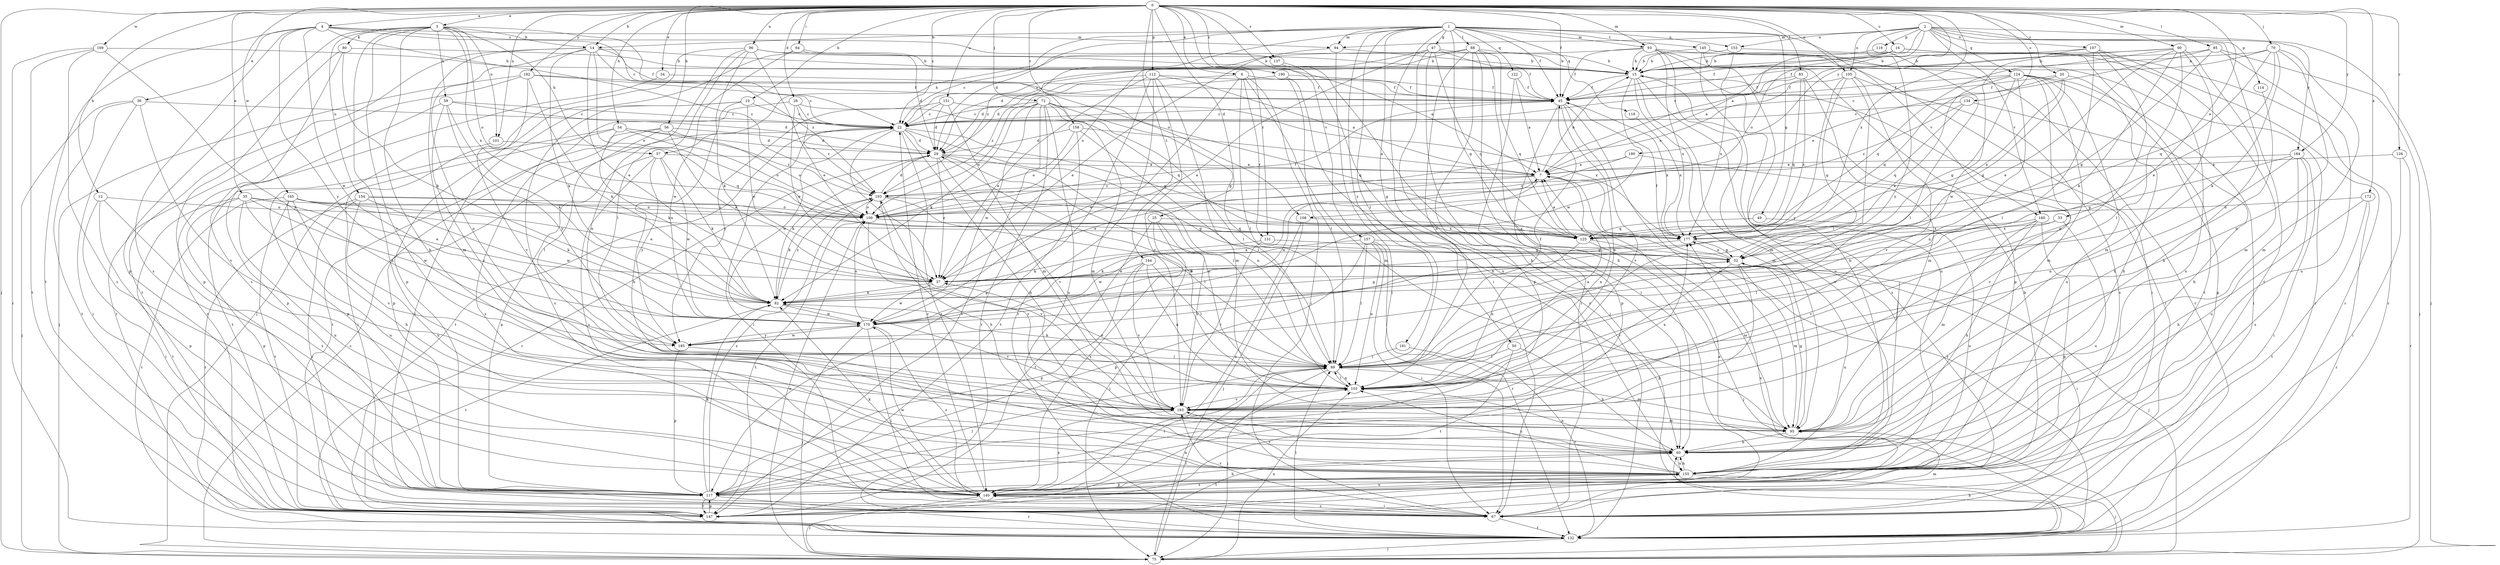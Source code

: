 strict digraph  {
0;
1;
2;
3;
4;
6;
7;
10;
12;
14;
15;
16;
20;
22;
25;
28;
29;
33;
34;
35;
36;
37;
45;
47;
49;
50;
52;
54;
56;
57;
59;
60;
64;
67;
70;
72;
75;
80;
82;
83;
85;
88;
89;
90;
93;
94;
95;
96;
101;
103;
105;
107;
108;
109;
112;
114;
116;
117;
118;
122;
124;
125;
126;
131;
132;
134;
137;
140;
144;
145;
147;
151;
153;
154;
155;
157;
158;
160;
163;
165;
169;
170;
172;
177;
180;
182;
184;
185;
190;
191;
193;
0 -> 3  [label=a];
0 -> 4  [label=a];
0 -> 6  [label=a];
0 -> 10  [label=b];
0 -> 12  [label=b];
0 -> 14  [label=b];
0 -> 16  [label=c];
0 -> 20  [label=c];
0 -> 22  [label=c];
0 -> 25  [label=d];
0 -> 28  [label=d];
0 -> 33  [label=e];
0 -> 34  [label=e];
0 -> 35  [label=e];
0 -> 45  [label=f];
0 -> 54  [label=h];
0 -> 56  [label=h];
0 -> 64  [label=i];
0 -> 70  [label=j];
0 -> 72  [label=j];
0 -> 75  [label=j];
0 -> 83  [label=l];
0 -> 85  [label=l];
0 -> 90  [label=m];
0 -> 93  [label=m];
0 -> 96  [label=n];
0 -> 101  [label=n];
0 -> 105  [label=o];
0 -> 112  [label=p];
0 -> 126  [label=r];
0 -> 131  [label=r];
0 -> 134  [label=s];
0 -> 137  [label=s];
0 -> 144  [label=t];
0 -> 151  [label=u];
0 -> 157  [label=v];
0 -> 158  [label=v];
0 -> 165  [label=w];
0 -> 169  [label=w];
0 -> 172  [label=x];
0 -> 177  [label=x];
0 -> 180  [label=y];
0 -> 182  [label=y];
0 -> 184  [label=y];
0 -> 190  [label=z];
1 -> 14  [label=b];
1 -> 29  [label=d];
1 -> 45  [label=f];
1 -> 47  [label=g];
1 -> 49  [label=g];
1 -> 50  [label=g];
1 -> 52  [label=g];
1 -> 57  [label=h];
1 -> 67  [label=i];
1 -> 88  [label=l];
1 -> 89  [label=l];
1 -> 93  [label=m];
1 -> 94  [label=m];
1 -> 118  [label=q];
1 -> 122  [label=q];
1 -> 145  [label=t];
1 -> 153  [label=u];
1 -> 160  [label=v];
1 -> 191  [label=z];
1 -> 193  [label=z];
2 -> 7  [label=a];
2 -> 75  [label=j];
2 -> 94  [label=m];
2 -> 105  [label=o];
2 -> 107  [label=o];
2 -> 108  [label=o];
2 -> 114  [label=p];
2 -> 116  [label=p];
2 -> 124  [label=q];
2 -> 147  [label=t];
2 -> 153  [label=u];
2 -> 160  [label=v];
2 -> 184  [label=y];
2 -> 185  [label=y];
3 -> 14  [label=b];
3 -> 57  [label=h];
3 -> 59  [label=h];
3 -> 60  [label=h];
3 -> 80  [label=k];
3 -> 101  [label=n];
3 -> 108  [label=o];
3 -> 109  [label=o];
3 -> 117  [label=p];
3 -> 154  [label=u];
3 -> 155  [label=u];
3 -> 163  [label=v];
3 -> 177  [label=x];
4 -> 22  [label=c];
4 -> 36  [label=e];
4 -> 94  [label=m];
4 -> 137  [label=s];
4 -> 140  [label=s];
4 -> 147  [label=t];
4 -> 170  [label=w];
4 -> 185  [label=y];
4 -> 193  [label=z];
6 -> 29  [label=d];
6 -> 45  [label=f];
6 -> 67  [label=i];
6 -> 89  [label=l];
6 -> 95  [label=m];
6 -> 131  [label=r];
6 -> 170  [label=w];
7 -> 15  [label=b];
7 -> 37  [label=e];
7 -> 103  [label=n];
7 -> 132  [label=r];
7 -> 170  [label=w];
7 -> 193  [label=z];
10 -> 22  [label=c];
10 -> 37  [label=e];
10 -> 60  [label=h];
10 -> 67  [label=i];
10 -> 140  [label=s];
12 -> 67  [label=i];
12 -> 109  [label=o];
12 -> 117  [label=p];
12 -> 140  [label=s];
14 -> 15  [label=b];
14 -> 37  [label=e];
14 -> 45  [label=f];
14 -> 82  [label=k];
14 -> 95  [label=m];
14 -> 103  [label=n];
14 -> 109  [label=o];
14 -> 147  [label=t];
14 -> 193  [label=z];
15 -> 45  [label=f];
15 -> 67  [label=i];
15 -> 95  [label=m];
15 -> 140  [label=s];
15 -> 155  [label=u];
15 -> 170  [label=w];
16 -> 7  [label=a];
16 -> 15  [label=b];
16 -> 45  [label=f];
16 -> 95  [label=m];
16 -> 132  [label=r];
20 -> 45  [label=f];
20 -> 52  [label=g];
20 -> 60  [label=h];
20 -> 125  [label=q];
20 -> 177  [label=x];
22 -> 29  [label=d];
22 -> 37  [label=e];
22 -> 60  [label=h];
22 -> 67  [label=i];
22 -> 103  [label=n];
22 -> 125  [label=q];
22 -> 140  [label=s];
22 -> 147  [label=t];
22 -> 170  [label=w];
25 -> 75  [label=j];
25 -> 140  [label=s];
25 -> 147  [label=t];
25 -> 163  [label=v];
25 -> 177  [label=x];
28 -> 22  [label=c];
28 -> 37  [label=e];
28 -> 117  [label=p];
28 -> 125  [label=q];
28 -> 193  [label=z];
29 -> 7  [label=a];
29 -> 37  [label=e];
29 -> 82  [label=k];
29 -> 89  [label=l];
29 -> 103  [label=n];
29 -> 132  [label=r];
29 -> 163  [label=v];
33 -> 89  [label=l];
33 -> 155  [label=u];
33 -> 177  [label=x];
34 -> 45  [label=f];
34 -> 132  [label=r];
35 -> 37  [label=e];
35 -> 109  [label=o];
35 -> 117  [label=p];
35 -> 147  [label=t];
35 -> 155  [label=u];
35 -> 163  [label=v];
35 -> 170  [label=w];
36 -> 22  [label=c];
36 -> 67  [label=i];
36 -> 75  [label=j];
36 -> 147  [label=t];
36 -> 163  [label=v];
37 -> 82  [label=k];
37 -> 170  [label=w];
45 -> 22  [label=c];
45 -> 95  [label=m];
45 -> 103  [label=n];
45 -> 117  [label=p];
45 -> 163  [label=v];
45 -> 177  [label=x];
47 -> 15  [label=b];
47 -> 37  [label=e];
47 -> 45  [label=f];
47 -> 75  [label=j];
47 -> 109  [label=o];
47 -> 125  [label=q];
47 -> 132  [label=r];
49 -> 125  [label=q];
49 -> 155  [label=u];
50 -> 60  [label=h];
50 -> 89  [label=l];
50 -> 147  [label=t];
52 -> 37  [label=e];
52 -> 45  [label=f];
52 -> 67  [label=i];
52 -> 75  [label=j];
52 -> 95  [label=m];
52 -> 117  [label=p];
52 -> 155  [label=u];
52 -> 163  [label=v];
52 -> 177  [label=x];
54 -> 29  [label=d];
54 -> 67  [label=i];
54 -> 82  [label=k];
54 -> 109  [label=o];
54 -> 147  [label=t];
54 -> 193  [label=z];
56 -> 29  [label=d];
56 -> 37  [label=e];
56 -> 89  [label=l];
56 -> 109  [label=o];
56 -> 140  [label=s];
56 -> 147  [label=t];
57 -> 7  [label=a];
57 -> 82  [label=k];
57 -> 117  [label=p];
57 -> 140  [label=s];
57 -> 170  [label=w];
57 -> 185  [label=y];
59 -> 22  [label=c];
59 -> 29  [label=d];
59 -> 82  [label=k];
59 -> 117  [label=p];
59 -> 163  [label=v];
59 -> 185  [label=y];
60 -> 103  [label=n];
60 -> 147  [label=t];
60 -> 155  [label=u];
64 -> 7  [label=a];
64 -> 15  [label=b];
64 -> 117  [label=p];
64 -> 170  [label=w];
67 -> 95  [label=m];
67 -> 132  [label=r];
67 -> 140  [label=s];
67 -> 163  [label=v];
70 -> 15  [label=b];
70 -> 37  [label=e];
70 -> 45  [label=f];
70 -> 82  [label=k];
70 -> 95  [label=m];
70 -> 103  [label=n];
70 -> 125  [label=q];
72 -> 22  [label=c];
72 -> 52  [label=g];
72 -> 82  [label=k];
72 -> 89  [label=l];
72 -> 95  [label=m];
72 -> 109  [label=o];
72 -> 125  [label=q];
72 -> 132  [label=r];
72 -> 147  [label=t];
72 -> 155  [label=u];
72 -> 170  [label=w];
75 -> 22  [label=c];
75 -> 89  [label=l];
75 -> 103  [label=n];
75 -> 109  [label=o];
80 -> 15  [label=b];
80 -> 82  [label=k];
80 -> 117  [label=p];
80 -> 140  [label=s];
82 -> 52  [label=g];
82 -> 147  [label=t];
82 -> 163  [label=v];
82 -> 170  [label=w];
82 -> 193  [label=z];
83 -> 22  [label=c];
83 -> 45  [label=f];
83 -> 95  [label=m];
83 -> 125  [label=q];
83 -> 177  [label=x];
85 -> 15  [label=b];
85 -> 52  [label=g];
85 -> 75  [label=j];
85 -> 109  [label=o];
85 -> 155  [label=u];
88 -> 15  [label=b];
88 -> 22  [label=c];
88 -> 29  [label=d];
88 -> 60  [label=h];
88 -> 67  [label=i];
88 -> 103  [label=n];
88 -> 117  [label=p];
88 -> 125  [label=q];
89 -> 45  [label=f];
89 -> 75  [label=j];
89 -> 82  [label=k];
89 -> 95  [label=m];
89 -> 103  [label=n];
90 -> 15  [label=b];
90 -> 37  [label=e];
90 -> 60  [label=h];
90 -> 82  [label=k];
90 -> 89  [label=l];
90 -> 95  [label=m];
90 -> 109  [label=o];
90 -> 125  [label=q];
93 -> 15  [label=b];
93 -> 22  [label=c];
93 -> 45  [label=f];
93 -> 95  [label=m];
93 -> 117  [label=p];
93 -> 132  [label=r];
93 -> 155  [label=u];
93 -> 177  [label=x];
94 -> 15  [label=b];
94 -> 37  [label=e];
94 -> 67  [label=i];
95 -> 52  [label=g];
95 -> 60  [label=h];
95 -> 193  [label=z];
96 -> 15  [label=b];
96 -> 29  [label=d];
96 -> 37  [label=e];
96 -> 75  [label=j];
96 -> 82  [label=k];
96 -> 89  [label=l];
96 -> 103  [label=n];
101 -> 117  [label=p];
101 -> 125  [label=q];
103 -> 7  [label=a];
103 -> 29  [label=d];
103 -> 37  [label=e];
103 -> 89  [label=l];
103 -> 163  [label=v];
105 -> 45  [label=f];
105 -> 52  [label=g];
105 -> 89  [label=l];
105 -> 140  [label=s];
105 -> 163  [label=v];
105 -> 185  [label=y];
107 -> 15  [label=b];
107 -> 89  [label=l];
107 -> 103  [label=n];
107 -> 132  [label=r];
107 -> 155  [label=u];
107 -> 170  [label=w];
108 -> 75  [label=j];
108 -> 140  [label=s];
108 -> 177  [label=x];
109 -> 45  [label=f];
109 -> 125  [label=q];
109 -> 147  [label=t];
109 -> 163  [label=v];
109 -> 177  [label=x];
112 -> 7  [label=a];
112 -> 29  [label=d];
112 -> 37  [label=e];
112 -> 45  [label=f];
112 -> 95  [label=m];
112 -> 117  [label=p];
112 -> 132  [label=r];
112 -> 163  [label=v];
114 -> 60  [label=h];
116 -> 15  [label=b];
116 -> 89  [label=l];
117 -> 82  [label=k];
117 -> 89  [label=l];
117 -> 132  [label=r];
117 -> 147  [label=t];
117 -> 193  [label=z];
118 -> 177  [label=x];
122 -> 7  [label=a];
122 -> 45  [label=f];
122 -> 67  [label=i];
124 -> 22  [label=c];
124 -> 37  [label=e];
124 -> 45  [label=f];
124 -> 52  [label=g];
124 -> 67  [label=i];
124 -> 95  [label=m];
124 -> 103  [label=n];
124 -> 117  [label=p];
124 -> 155  [label=u];
124 -> 163  [label=v];
125 -> 7  [label=a];
125 -> 75  [label=j];
125 -> 95  [label=m];
125 -> 103  [label=n];
126 -> 7  [label=a];
126 -> 67  [label=i];
126 -> 132  [label=r];
131 -> 52  [label=g];
131 -> 82  [label=k];
131 -> 163  [label=v];
132 -> 7  [label=a];
132 -> 60  [label=h];
132 -> 75  [label=j];
132 -> 89  [label=l];
134 -> 22  [label=c];
134 -> 60  [label=h];
134 -> 125  [label=q];
134 -> 193  [label=z];
137 -> 60  [label=h];
137 -> 155  [label=u];
140 -> 15  [label=b];
140 -> 22  [label=c];
140 -> 60  [label=h];
140 -> 67  [label=i];
140 -> 75  [label=j];
140 -> 82  [label=k];
140 -> 89  [label=l];
140 -> 155  [label=u];
140 -> 170  [label=w];
144 -> 37  [label=e];
144 -> 89  [label=l];
144 -> 103  [label=n];
144 -> 117  [label=p];
144 -> 163  [label=v];
145 -> 15  [label=b];
145 -> 60  [label=h];
145 -> 67  [label=i];
145 -> 132  [label=r];
145 -> 155  [label=u];
147 -> 103  [label=n];
147 -> 117  [label=p];
147 -> 177  [label=x];
151 -> 22  [label=c];
151 -> 29  [label=d];
151 -> 95  [label=m];
151 -> 177  [label=x];
151 -> 185  [label=y];
153 -> 15  [label=b];
153 -> 147  [label=t];
153 -> 177  [label=x];
154 -> 67  [label=i];
154 -> 109  [label=o];
154 -> 132  [label=r];
154 -> 155  [label=u];
154 -> 170  [label=w];
154 -> 177  [label=x];
155 -> 60  [label=h];
155 -> 75  [label=j];
155 -> 103  [label=n];
155 -> 117  [label=p];
155 -> 140  [label=s];
155 -> 163  [label=v];
157 -> 52  [label=g];
157 -> 67  [label=i];
157 -> 89  [label=l];
157 -> 103  [label=n];
157 -> 117  [label=p];
157 -> 132  [label=r];
157 -> 170  [label=w];
158 -> 7  [label=a];
158 -> 29  [label=d];
158 -> 89  [label=l];
158 -> 109  [label=o];
158 -> 147  [label=t];
160 -> 60  [label=h];
160 -> 95  [label=m];
160 -> 117  [label=p];
160 -> 163  [label=v];
160 -> 177  [label=x];
163 -> 95  [label=m];
163 -> 140  [label=s];
163 -> 177  [label=x];
165 -> 37  [label=e];
165 -> 60  [label=h];
165 -> 82  [label=k];
165 -> 109  [label=o];
165 -> 132  [label=r];
165 -> 147  [label=t];
165 -> 155  [label=u];
169 -> 15  [label=b];
169 -> 132  [label=r];
169 -> 140  [label=s];
169 -> 147  [label=t];
169 -> 185  [label=y];
170 -> 7  [label=a];
170 -> 67  [label=i];
170 -> 75  [label=j];
170 -> 109  [label=o];
170 -> 140  [label=s];
170 -> 185  [label=y];
172 -> 60  [label=h];
172 -> 109  [label=o];
172 -> 132  [label=r];
172 -> 147  [label=t];
177 -> 52  [label=g];
177 -> 82  [label=k];
180 -> 7  [label=a];
180 -> 109  [label=o];
180 -> 163  [label=v];
182 -> 22  [label=c];
182 -> 45  [label=f];
182 -> 75  [label=j];
182 -> 82  [label=k];
182 -> 132  [label=r];
182 -> 163  [label=v];
184 -> 7  [label=a];
184 -> 52  [label=g];
184 -> 67  [label=i];
184 -> 103  [label=n];
184 -> 140  [label=s];
184 -> 155  [label=u];
185 -> 89  [label=l];
185 -> 117  [label=p];
185 -> 170  [label=w];
190 -> 45  [label=f];
190 -> 60  [label=h];
190 -> 89  [label=l];
190 -> 193  [label=z];
191 -> 89  [label=l];
191 -> 132  [label=r];
193 -> 29  [label=d];
193 -> 52  [label=g];
193 -> 60  [label=h];
193 -> 82  [label=k];
193 -> 89  [label=l];
193 -> 109  [label=o];
}
